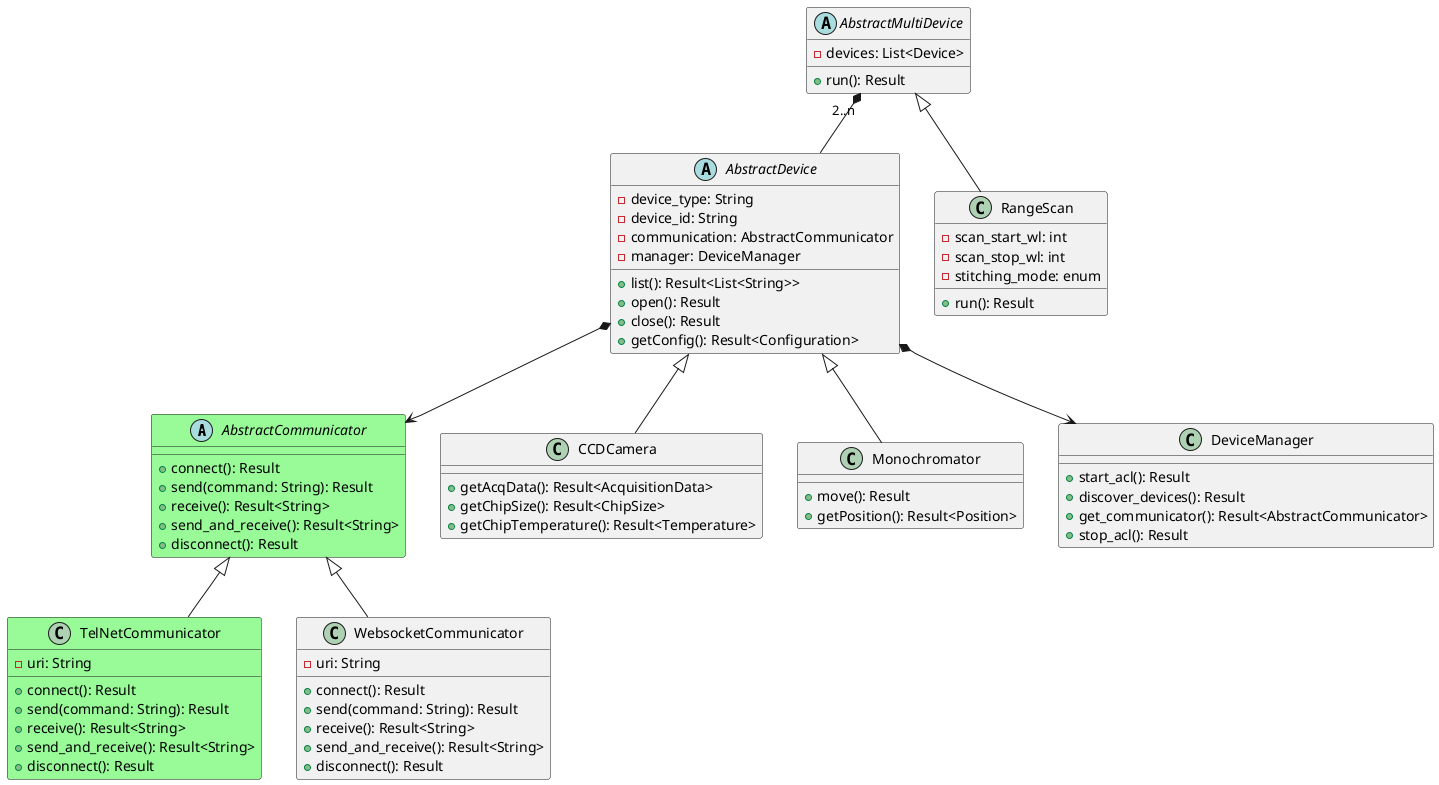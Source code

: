 @startuml
!define RECTANGLE class

abstract RECTANGLE AbstractCommunicator #palegreen {
    +connect(): Result
    +send(command: String): Result
    +receive(): Result<String>
    +send_and_receive(): Result<String>
    +disconnect(): Result
}

RECTANGLE TelNetCommunicator #palegreen {
    +connect(): Result
    +send(command: String): Result
    +receive(): Result<String>
    +send_and_receive(): Result<String>
    +disconnect(): Result
    -uri: String
}

RECTANGLE WebsocketCommunicator {
    +connect(): Result
    +send(command: String): Result
    +receive(): Result<String>
    +send_and_receive(): Result<String>
    +disconnect(): Result
    -uri: String
}

abstract RECTANGLE AbstractDevice {
    +list(): Result<List<String>>
    +open(): Result
    +close(): Result
    +getConfig(): Result<Configuration>
    -device_type: String
    -device_id: String
    -communication: AbstractCommunicator
    -manager: DeviceManager
}

RECTANGLE CCDCamera {
    +getAcqData(): Result<AcquisitionData>
    +getChipSize(): Result<ChipSize>
    +getChipTemperature(): Result<Temperature>
}

RECTANGLE Monochromator {
    +move(): Result
    +getPosition(): Result<Position>
}

abstract RECTANGLE AbstractMultiDevice {
    +run(): Result
    -devices: List<Device>
}

RECTANGLE RangeScan {
    +run(): Result
    -scan_start_wl: int
    -scan_stop_wl: int
    -stitching_mode: enum
}

RECTANGLE DeviceManager {
    +start_acl(): Result
    +discover_devices(): Result
    +get_communicator(): Result<AbstractCommunicator>
    +stop_acl(): Result
}

AbstractCommunicator <|-- TelNetCommunicator
AbstractCommunicator <|-- WebsocketCommunicator
AbstractDevice <|-- CCDCamera
AbstractDevice <|-- Monochromator
AbstractMultiDevice <|-- RangeScan
AbstractMultiDevice "2..n" *-- AbstractDevice
AbstractDevice *--> AbstractCommunicator
AbstractDevice *--> DeviceManager

@enduml
